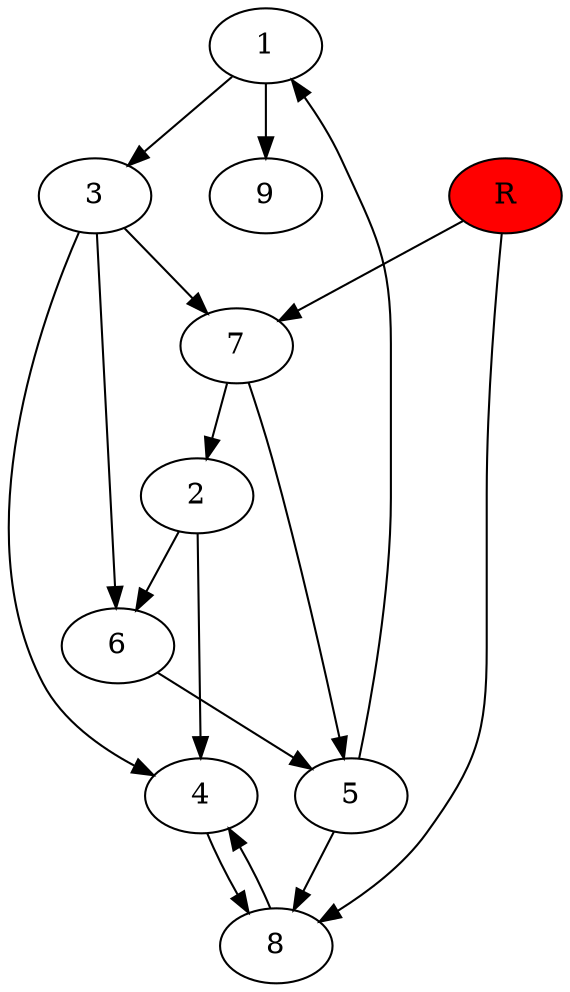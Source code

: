 digraph prb16052 {
	1
	2
	3
	4
	5
	6
	7
	8
	R [fillcolor="#ff0000" style=filled]
	1 -> 3
	1 -> 9
	2 -> 4
	2 -> 6
	3 -> 4
	3 -> 6
	3 -> 7
	4 -> 8
	5 -> 1
	5 -> 8
	6 -> 5
	7 -> 2
	7 -> 5
	8 -> 4
	R -> 7
	R -> 8
}
